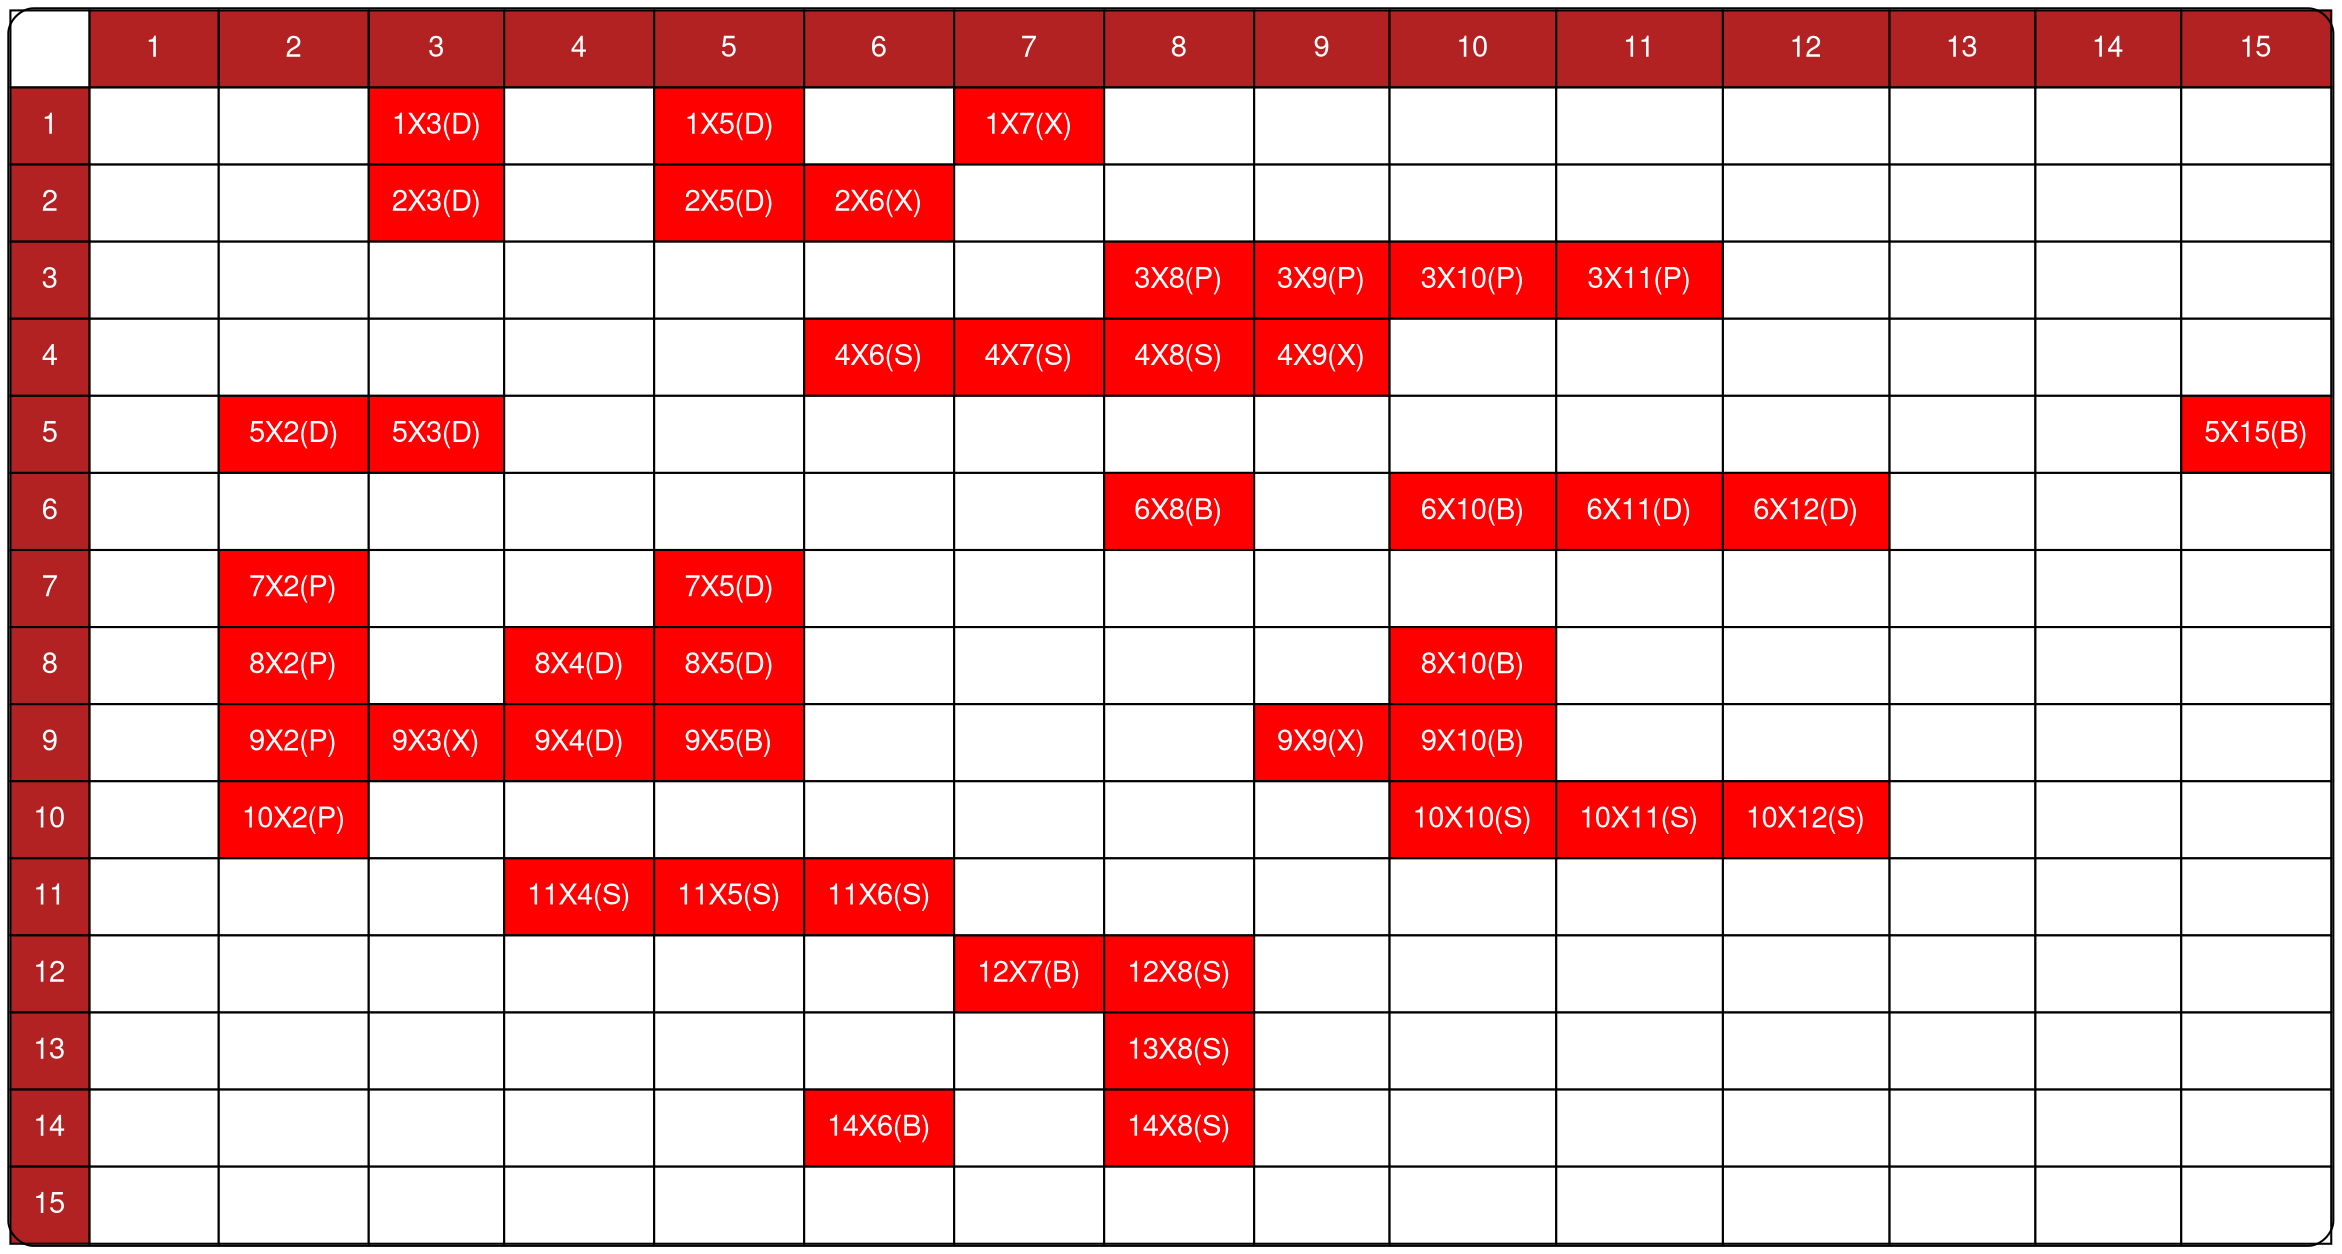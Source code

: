 digraph html {
node [fontname="Helvetica,Arial,sans-serif", fontcolor="white"]
abc [shape = none, margin = 0, label=<
<TABLE BORDER = "1" CELLBORDER = "1" CELLSPACING="0" CELLPADDING="10" style='rounded'>

                    <TR>
	<TD > </TD>
<TD BGCOLOR="FireBrick">1</TD>
	<TD BGCOLOR="FireBrick">2</TD>
	<TD BGCOLOR="FireBrick">3</TD>
	<TD BGCOLOR="FireBrick">4</TD>
	<TD BGCOLOR="FireBrick">5</TD>
	<TD BGCOLOR="FireBrick">6</TD>
	<TD BGCOLOR="FireBrick">7</TD>
	<TD BGCOLOR="FireBrick">8</TD>
	<TD BGCOLOR="FireBrick">9</TD>
	<TD BGCOLOR="FireBrick">10</TD>
	<TD BGCOLOR="FireBrick">11</TD>
	<TD BGCOLOR="FireBrick">12</TD>
	<TD BGCOLOR="FireBrick">13</TD>
	<TD BGCOLOR="FireBrick">14</TD>
	<TD BGCOLOR="FireBrick">15</TD>
	
</TR>
<TR>
	<TD BGCOLOR="FireBrick">1</TD>
	<TD BGCOLOR="white">"1x1"</TD>
	<TD BGCOLOR="white">"1x2"</TD>
	<TD BGCOLOR="Red">1X3(D)</TD>
	<TD BGCOLOR="white">"1x4"</TD>
	<TD BGCOLOR="Red">1X5(D)</TD>
	<TD BGCOLOR="white">"1x6"</TD>
	<TD BGCOLOR="Red">1X7(X)</TD>
	<TD BGCOLOR="white">"1x8"</TD>
	<TD BGCOLOR="white">"1x9"</TD>
	<TD BGCOLOR="white">"1x10"</TD>
	<TD BGCOLOR="white">"1x11"</TD>
	<TD BGCOLOR="white">"1x12"</TD>
	<TD BGCOLOR="white">"1x13"</TD>
	<TD BGCOLOR="white">"1x14"</TD>
	<TD BGCOLOR="white">"1x15"</TD>
	
</TR>
<TR>
	<TD BGCOLOR="FireBrick">2</TD>
	<TD BGCOLOR="white">"2x1"</TD>
	<TD BGCOLOR="white">"2x2"</TD>
	<TD BGCOLOR="Red">2X3(D)</TD>
	<TD BGCOLOR="white">"2x4"</TD>
	<TD BGCOLOR="Red">2X5(D)</TD>
	<TD BGCOLOR="Red">2X6(X)</TD>
	<TD BGCOLOR="white">"2x7"</TD>
	<TD BGCOLOR="white">"2x8"</TD>
	<TD BGCOLOR="white">"2x9"</TD>
	<TD BGCOLOR="white">"2x10"</TD>
	<TD BGCOLOR="white">"2x11"</TD>
	<TD BGCOLOR="white">"2x12"</TD>
	<TD BGCOLOR="white">"2x13"</TD>
	<TD BGCOLOR="white">"2x14"</TD>
	<TD BGCOLOR="white">"2x15"</TD>
	
</TR>
<TR>
	<TD BGCOLOR="FireBrick">3</TD>
	<TD BGCOLOR="white">"3x1"</TD>
	<TD BGCOLOR="white">"3x2"</TD>
	<TD BGCOLOR="white">"3x3"</TD>
	<TD BGCOLOR="white">"3x4"</TD>
	<TD BGCOLOR="white">"3x5"</TD>
	<TD BGCOLOR="white">"3x6"</TD>
	<TD BGCOLOR="white">"3x7"</TD>
	<TD BGCOLOR="Red">3X8(P)</TD>
	<TD BGCOLOR="Red">3X9(P)</TD>
	<TD BGCOLOR="Red">3X10(P)</TD>
	<TD BGCOLOR="Red">3X11(P)</TD>
	<TD BGCOLOR="white">"3x12"</TD>
	<TD BGCOLOR="white">"3x13"</TD>
	<TD BGCOLOR="white">"3x14"</TD>
	<TD BGCOLOR="white">"3x15"</TD>
	
</TR>
<TR>
	<TD BGCOLOR="FireBrick">4</TD>
	<TD BGCOLOR="white">"4x1"</TD>
	<TD BGCOLOR="white">"4x2"</TD>
	<TD BGCOLOR="white">"4x3"</TD>
	<TD BGCOLOR="white">"4x4"</TD>
	<TD BGCOLOR="white">"4x5"</TD>
	<TD BGCOLOR="Red">4X6(S)</TD>
	<TD BGCOLOR="Red">4X7(S)</TD>
	<TD BGCOLOR="Red">4X8(S)</TD>
	<TD BGCOLOR="Red">4X9(X)</TD>
	<TD BGCOLOR="white">"4x10"</TD>
	<TD BGCOLOR="white">"4x11"</TD>
	<TD BGCOLOR="white">"4x12"</TD>
	<TD BGCOLOR="white">"4x13"</TD>
	<TD BGCOLOR="white">"4x14"</TD>
	<TD BGCOLOR="white">"4x15"</TD>
	
</TR>
<TR>
	<TD BGCOLOR="FireBrick">5</TD>
	<TD BGCOLOR="white">"5x1"</TD>
	<TD BGCOLOR="Red">5X2(D)</TD>
	<TD BGCOLOR="Red">5X3(D)</TD>
	<TD BGCOLOR="white">"5x4"</TD>
	<TD BGCOLOR="white">"5x5"</TD>
	<TD BGCOLOR="white">"5x6"</TD>
	<TD BGCOLOR="white">"5x7"</TD>
	<TD BGCOLOR="white">"5x8"</TD>
	<TD BGCOLOR="white">"5x9"</TD>
	<TD BGCOLOR="white">"5x10"</TD>
	<TD BGCOLOR="white">"5x11"</TD>
	<TD BGCOLOR="white">"5x12"</TD>
	<TD BGCOLOR="white">"5x13"</TD>
	<TD BGCOLOR="white">"5x14"</TD>
	<TD BGCOLOR="Red">5X15(B)</TD>
	
</TR>
<TR>
	<TD BGCOLOR="FireBrick">6</TD>
	<TD BGCOLOR="white">"6x1"</TD>
	<TD BGCOLOR="white">"6x2"</TD>
	<TD BGCOLOR="white">"6x3"</TD>
	<TD BGCOLOR="white">"6x4"</TD>
	<TD BGCOLOR="white">"6x5"</TD>
	<TD BGCOLOR="white">"6x6"</TD>
	<TD BGCOLOR="white">"6x7"</TD>
	<TD BGCOLOR="Red">6X8(B)</TD>
	<TD BGCOLOR="white">"6x9"</TD>
	<TD BGCOLOR="Red">6X10(B)</TD>
	<TD BGCOLOR="Red">6X11(D)</TD>
	<TD BGCOLOR="Red">6X12(D)</TD>
	<TD BGCOLOR="white">"6x13"</TD>
	<TD BGCOLOR="white">"6x14"</TD>
	<TD BGCOLOR="white">"6x15"</TD>
	
</TR>
<TR>
	<TD BGCOLOR="FireBrick">7</TD>
	<TD BGCOLOR="white">"7x1"</TD>
	<TD BGCOLOR="Red">7X2(P)</TD>
	<TD BGCOLOR="white">"7x3"</TD>
	<TD BGCOLOR="white">"7x4"</TD>
	<TD BGCOLOR="Red">7X5(D)</TD>
	<TD BGCOLOR="white">"7x6"</TD>
	<TD BGCOLOR="white">"7x7"</TD>
	<TD BGCOLOR="white">"7x8"</TD>
	<TD BGCOLOR="white">"7x9"</TD>
	<TD BGCOLOR="white">"7x10"</TD>
	<TD BGCOLOR="white">"7x11"</TD>
	<TD BGCOLOR="white">"7x12"</TD>
	<TD BGCOLOR="white">"7x13"</TD>
	<TD BGCOLOR="white">"7x14"</TD>
	<TD BGCOLOR="white">"7x15"</TD>
	
</TR>
<TR>
	<TD BGCOLOR="FireBrick">8</TD>
	<TD BGCOLOR="white">"8x1"</TD>
	<TD BGCOLOR="Red">8X2(P)</TD>
	<TD BGCOLOR="white">"8x3"</TD>
	<TD BGCOLOR="Red">8X4(D)</TD>
	<TD BGCOLOR="Red">8X5(D)</TD>
	<TD BGCOLOR="white">"8x6"</TD>
	<TD BGCOLOR="white">"8x7"</TD>
	<TD BGCOLOR="white">"8x8"</TD>
	<TD BGCOLOR="white">"8x9"</TD>
	<TD BGCOLOR="Red">8X10(B)</TD>
	<TD BGCOLOR="white">"8x11"</TD>
	<TD BGCOLOR="white">"8x12"</TD>
	<TD BGCOLOR="white">"8x13"</TD>
	<TD BGCOLOR="white">"8x14"</TD>
	<TD BGCOLOR="white">"8x15"</TD>
	
</TR>
<TR>
	<TD BGCOLOR="FireBrick">9</TD>
	<TD BGCOLOR="white">"9x1"</TD>
	<TD BGCOLOR="Red">9X2(P)</TD>
	<TD BGCOLOR="Red">9X3(X)</TD>
	<TD BGCOLOR="Red">9X4(D)</TD>
	<TD BGCOLOR="Red">9X5(B)</TD>
	<TD BGCOLOR="white">"9x6"</TD>
	<TD BGCOLOR="white">"9x7"</TD>
	<TD BGCOLOR="white">"9x8"</TD>
	<TD BGCOLOR="Red">9X9(X)</TD>
	<TD BGCOLOR="Red">9X10(B)</TD>
	<TD BGCOLOR="white">"9x11"</TD>
	<TD BGCOLOR="white">"9x12"</TD>
	<TD BGCOLOR="white">"9x13"</TD>
	<TD BGCOLOR="white">"9x14"</TD>
	<TD BGCOLOR="white">"9x15"</TD>
	
</TR>
<TR>
	<TD BGCOLOR="FireBrick">10</TD>
	<TD BGCOLOR="white">"10x1"</TD>
	<TD BGCOLOR="Red">10X2(P)</TD>
	<TD BGCOLOR="white">"10x3"</TD>
	<TD BGCOLOR="white">"10x4"</TD>
	<TD BGCOLOR="white">"10x5"</TD>
	<TD BGCOLOR="white">"10x6"</TD>
	<TD BGCOLOR="white">"10x7"</TD>
	<TD BGCOLOR="white">"10x8"</TD>
	<TD BGCOLOR="white">"10x9"</TD>
	<TD BGCOLOR="Red">10X10(S)</TD>
	<TD BGCOLOR="Red">10X11(S)</TD>
	<TD BGCOLOR="Red">10X12(S)</TD>
	<TD BGCOLOR="white">"10x13"</TD>
	<TD BGCOLOR="white">"10x14"</TD>
	<TD BGCOLOR="white">"10x15"</TD>
	
</TR>
<TR>
	<TD BGCOLOR="FireBrick">11</TD>
	<TD BGCOLOR="white">"11x1"</TD>
	<TD BGCOLOR="white">"11x2"</TD>
	<TD BGCOLOR="white">"11x3"</TD>
	<TD BGCOLOR="Red">11X4(S)</TD>
	<TD BGCOLOR="Red">11X5(S)</TD>
	<TD BGCOLOR="Red">11X6(S)</TD>
	<TD BGCOLOR="white">"11x7"</TD>
	<TD BGCOLOR="white">"11x8"</TD>
	<TD BGCOLOR="white">"11x9"</TD>
	<TD BGCOLOR="white">"11x10"</TD>
	<TD BGCOLOR="white">"11x11"</TD>
	<TD BGCOLOR="white">"11x12"</TD>
	<TD BGCOLOR="white">"11x13"</TD>
	<TD BGCOLOR="white">"11x14"</TD>
	<TD BGCOLOR="white">"11x15"</TD>
	
</TR>
<TR>
	<TD BGCOLOR="FireBrick">12</TD>
	<TD BGCOLOR="white">"12x1"</TD>
	<TD BGCOLOR="white">"12x2"</TD>
	<TD BGCOLOR="white">"12x3"</TD>
	<TD BGCOLOR="white">"12x4"</TD>
	<TD BGCOLOR="white">"12x5"</TD>
	<TD BGCOLOR="white">"12x6"</TD>
	<TD BGCOLOR="Red">12X7(B)</TD>
	<TD BGCOLOR="Red">12X8(S)</TD>
	<TD BGCOLOR="white">"12x9"</TD>
	<TD BGCOLOR="white">"12x10"</TD>
	<TD BGCOLOR="white">"12x11"</TD>
	<TD BGCOLOR="white">"12x12"</TD>
	<TD BGCOLOR="white">"12x13"</TD>
	<TD BGCOLOR="white">"12x14"</TD>
	<TD BGCOLOR="white">"12x15"</TD>
	
</TR>
<TR>
	<TD BGCOLOR="FireBrick">13</TD>
	<TD BGCOLOR="white">"13x1"</TD>
	<TD BGCOLOR="white">"13x2"</TD>
	<TD BGCOLOR="white">"13x3"</TD>
	<TD BGCOLOR="white">"13x4"</TD>
	<TD BGCOLOR="white">"13x5"</TD>
	<TD BGCOLOR="white">"13x6"</TD>
	<TD BGCOLOR="white">"13x7"</TD>
	<TD BGCOLOR="Red">13X8(S)</TD>
	<TD BGCOLOR="white">"13x9"</TD>
	<TD BGCOLOR="white">"13x10"</TD>
	<TD BGCOLOR="white">"13x11"</TD>
	<TD BGCOLOR="white">"13x12"</TD>
	<TD BGCOLOR="white">"13x13"</TD>
	<TD BGCOLOR="white">"13x14"</TD>
	<TD BGCOLOR="white">"13x15"</TD>
	
</TR>
<TR>
	<TD BGCOLOR="FireBrick">14</TD>
	<TD BGCOLOR="white">"14x1"</TD>
	<TD BGCOLOR="white">"14x2"</TD>
	<TD BGCOLOR="white">"14x3"</TD>
	<TD BGCOLOR="white">"14x4"</TD>
	<TD BGCOLOR="white">"14x5"</TD>
	<TD BGCOLOR="Red">14X6(B)</TD>
	<TD BGCOLOR="white">"14x7"</TD>
	<TD BGCOLOR="Red">14X8(S)</TD>
	<TD BGCOLOR="white">"14x9"</TD>
	<TD BGCOLOR="white">"14x10"</TD>
	<TD BGCOLOR="white">"14x11"</TD>
	<TD BGCOLOR="white">"14x12"</TD>
	<TD BGCOLOR="white">"14x13"</TD>
	<TD BGCOLOR="white">"14x14"</TD>
	<TD BGCOLOR="white">"14x15"</TD>
	
</TR>
<TR>
	<TD BGCOLOR="FireBrick">15</TD>
	<TD BGCOLOR="white">"15x1"</TD>
	<TD BGCOLOR="white">"15x2"</TD>
	<TD BGCOLOR="white">"15x3"</TD>
	<TD BGCOLOR="white">"15x4"</TD>
	<TD BGCOLOR="white">"15x5"</TD>
	<TD BGCOLOR="white">"15x6"</TD>
	<TD BGCOLOR="white">"15x7"</TD>
	<TD BGCOLOR="white">"15x8"</TD>
	<TD BGCOLOR="white">"15x9"</TD>
	<TD BGCOLOR="white">"15x10"</TD>
	<TD BGCOLOR="white">"15x11"</TD>
	<TD BGCOLOR="white">"15x12"</TD>
	<TD BGCOLOR="white">"15x13"</TD>
	<TD BGCOLOR="white">"15x14"</TD>
	<TD BGCOLOR="white">"15x15"</TD>
	
</TR>
</TABLE>>];
}